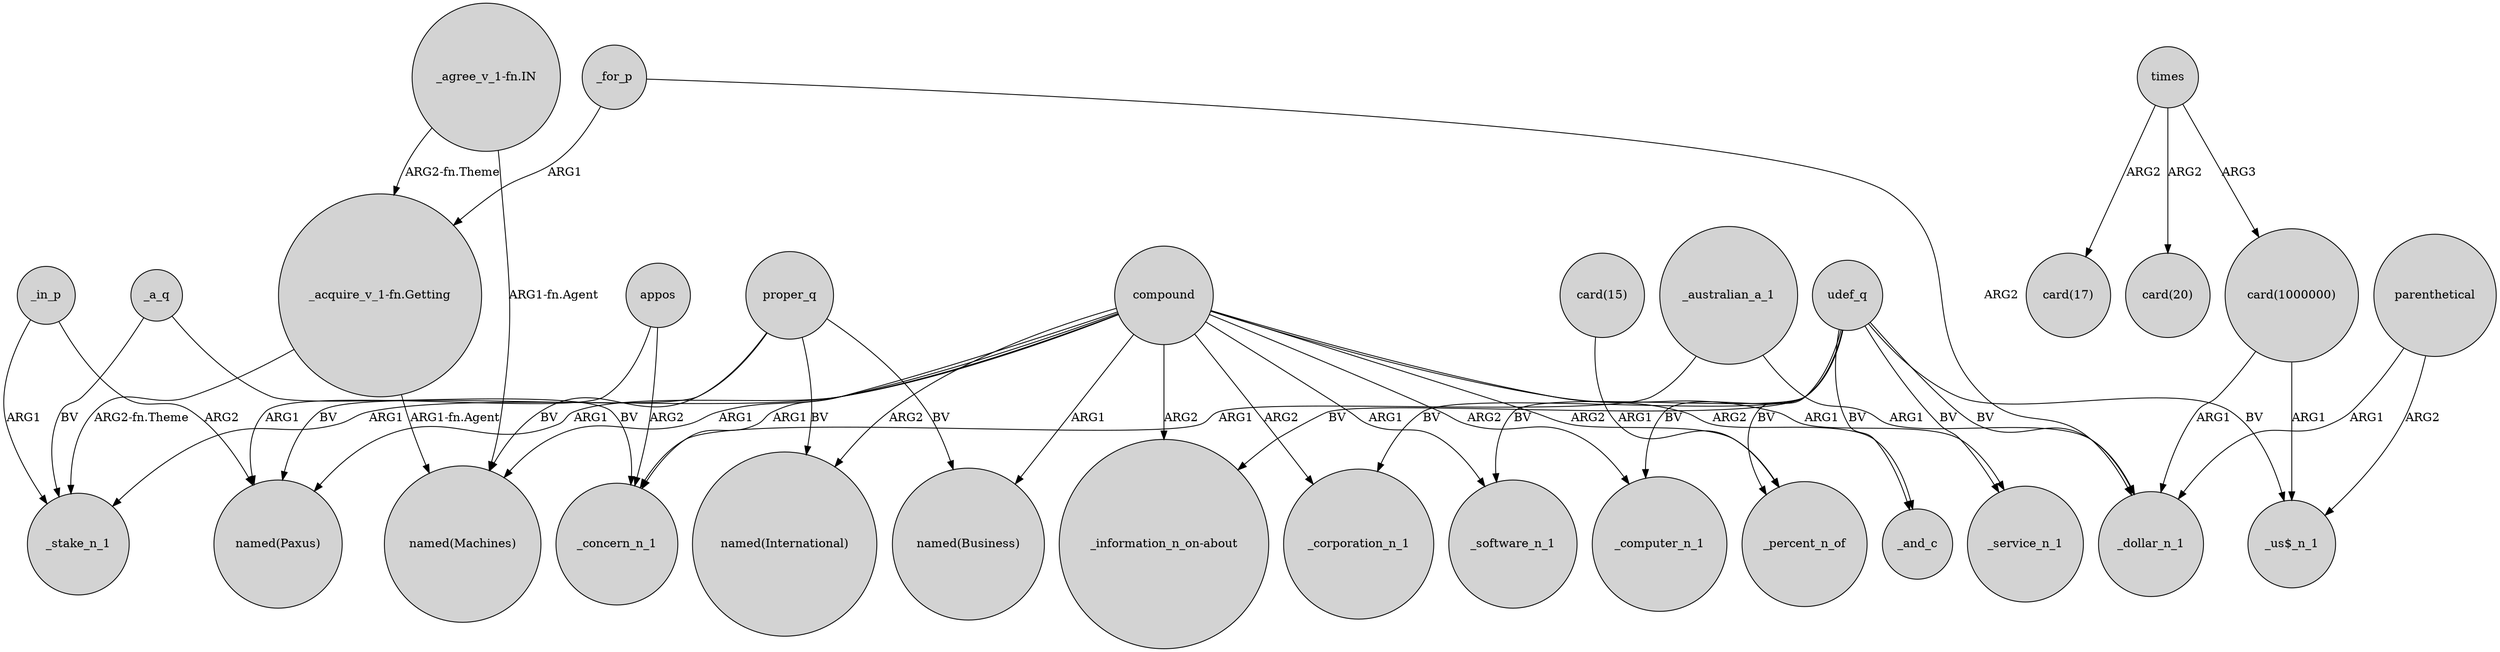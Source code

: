 digraph {
	node [shape=circle style=filled]
	_a_q -> _stake_n_1 [label=BV]
	_a_q -> _concern_n_1 [label=BV]
	udef_q -> _software_n_1 [label=BV]
	parenthetical -> _dollar_n_1 [label=ARG1]
	compound -> "named(Paxus)" [label=ARG1]
	"card(1000000)" -> _dollar_n_1 [label=ARG1]
	"card(15)" -> _percent_n_of [label=ARG1]
	compound -> "_information_n_on-about" [label=ARG2]
	_for_p -> _dollar_n_1 [label=ARG2]
	proper_q -> "named(Business)" [label=BV]
	udef_q -> "_us$_n_1" [label=BV]
	appos -> "named(Paxus)" [label=ARG1]
	compound -> _corporation_n_1 [label=ARG2]
	_in_p -> "named(Paxus)" [label=ARG2]
	compound -> "named(Machines)" [label=ARG1]
	_australian_a_1 -> _dollar_n_1 [label=ARG1]
	"_acquire_v_1-fn.Getting" -> _stake_n_1 [label="ARG2-fn.Theme"]
	compound -> _percent_n_of [label=ARG2]
	proper_q -> "named(Paxus)" [label=BV]
	udef_q -> _computer_n_1 [label=BV]
	compound -> _computer_n_1 [label=ARG2]
	udef_q -> "_information_n_on-about" [label=BV]
	appos -> _concern_n_1 [label=ARG2]
	"_agree_v_1-fn.IN" -> "_acquire_v_1-fn.Getting" [label="ARG2-fn.Theme"]
	_in_p -> _stake_n_1 [label=ARG1]
	udef_q -> _corporation_n_1 [label=BV]
	_for_p -> "_acquire_v_1-fn.Getting" [label=ARG1]
	compound -> _and_c [label=ARG2]
	udef_q -> _service_n_1 [label=BV]
	times -> "card(1000000)" [label=ARG3]
	parenthetical -> "_us$_n_1" [label=ARG2]
	compound -> "named(International)" [label=ARG2]
	compound -> "named(Business)" [label=ARG1]
	compound -> _stake_n_1 [label=ARG1]
	times -> "card(20)" [label=ARG2]
	times -> "card(17)" [label=ARG2]
	udef_q -> _percent_n_of [label=BV]
	proper_q -> "named(International)" [label=BV]
	"_agree_v_1-fn.IN" -> "named(Machines)" [label="ARG1-fn.Agent"]
	compound -> _software_n_1 [label=ARG1]
	udef_q -> _and_c [label=BV]
	_australian_a_1 -> _concern_n_1 [label=ARG1]
	compound -> _service_n_1 [label=ARG1]
	"card(1000000)" -> "_us$_n_1" [label=ARG1]
	compound -> _concern_n_1 [label=ARG1]
	proper_q -> "named(Machines)" [label=BV]
	udef_q -> _dollar_n_1 [label=BV]
	"_acquire_v_1-fn.Getting" -> "named(Machines)" [label="ARG1-fn.Agent"]
}
